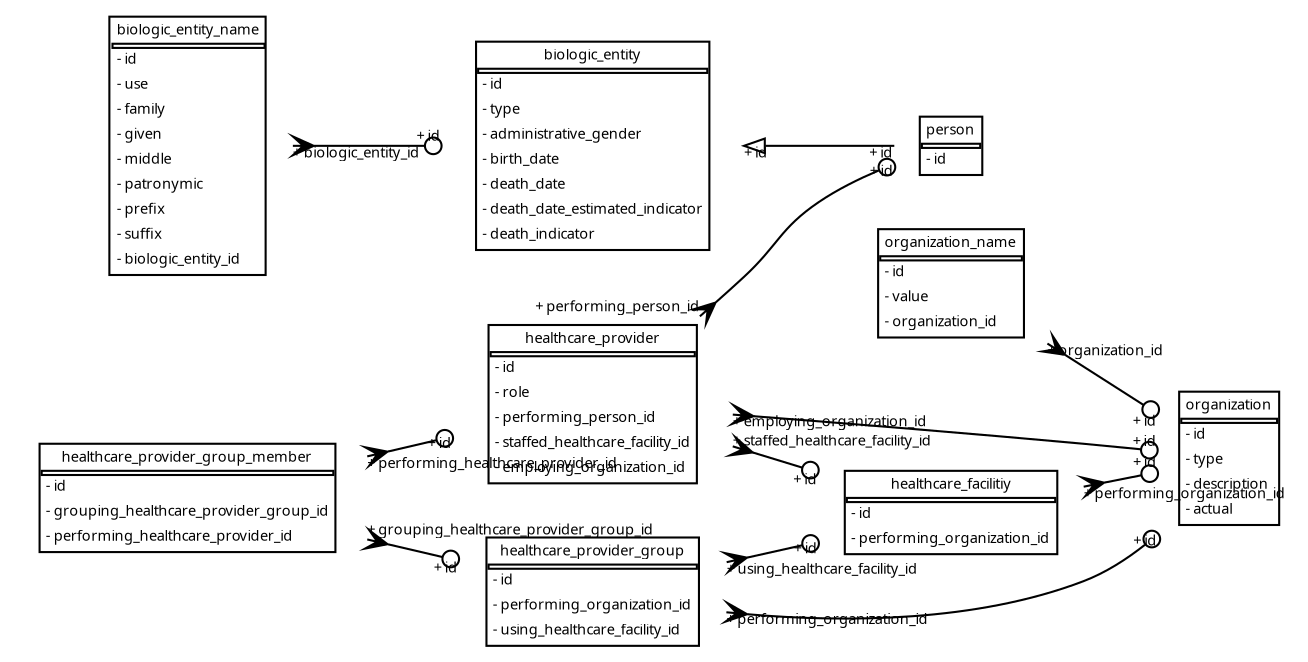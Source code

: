 digraph G {
	graph [bb="0,0,625.17,310",
		concentrate=True,
		mode=ipsep,
		overlap=ipsep,
		prog=dot,
		rankdir=LR,
		sep=0.01
	];
	node [label="\N"];
	biologic_entity_name	[fontname="Bitstream-Vera Sans",
		fontsize=7.0,
		height=1.8333,
		label=<<TABLE BORDER="1" CELLBORDER="0" CELLSPACING="0"><TR><TD ALIGN="CENTER">biologic_entity_name</TD></TR><TR><TD BORDER="1" CELLPADDING="0"></TD></TR><TR><TD ALIGN="LEFT" PORT="id">- id</TD></TR><TR><TD ALIGN="LEFT" PORT="use">- use</TD></TR><TR><TD ALIGN="LEFT" PORT="family">- family</TD></TR><TR><TD ALIGN="LEFT" PORT="given">- given</TD></TR><TR><TD ALIGN="LEFT" PORT="middle">- middle</TD></TR><TR><TD ALIGN="LEFT" PORT="patronymic">- patronymic</TD></TR><TR><TD ALIGN="LEFT" PORT="prefix">- prefix</TD></TR><TR><TD ALIGN="LEFT" PORT="suffix">- suffix</TD></TR><TR><TD ALIGN="LEFT" PORT="biologic_entity_id">- biologic_entity_id</TD></TR></TABLE>>,
		pos="86,244",
		shape=plaintext,
		width=1.4028];
	biologic_entity	[fontname="Bitstream-Vera Sans",
		fontsize=7.0,
		height=1.5,
		label=<<TABLE BORDER="1" CELLBORDER="0" CELLSPACING="0"><TR><TD ALIGN="CENTER">biologic_entity</TD></TR><TR><TD BORDER="1" CELLPADDING="0"></TD></TR><TR><TD ALIGN="LEFT" PORT="id">- id</TD></TR><TR><TD ALIGN="LEFT" PORT="type">- type</TD></TR><TR><TD ALIGN="LEFT" PORT="administrative_gender">- administrative_gender</TD></TR><TR><TD ALIGN="LEFT" PORT="birth_date">- birth_date</TD></TR><TR><TD ALIGN="LEFT" PORT="death_date">- death_date</TD></TR><TR><TD ALIGN="LEFT" PORT="death_date_estimated_indicator">- death_date_estimated_indicator</TD></TR><TR><TD ALIGN="LEFT" PORT="death_indicator">- death_indicator</TD></TR></TABLE>>,
		pos="280.5,244",
		shape=plaintext,
		width=2.0139];
	biologic_entity_name -> biologic_entity	[arrowhead=odot,
		arrowtail=crow,
		dir=both,
		fontname="Bitstream-Vera Sans",
		fontsize=7.0,
		head_lp="199.96,248",
		headlabel="+ id",
		pos="s,136.57,244 e,207.96,244 146.77,244 163.57,244 182.1,244 199.86,244",
		tail_lp="173.07,240",
		taillabel="+ biologic_entity_id"];
	person	[fontname="Bitstream-Vera Sans",
		fontsize=7.0,
		height=0.5,
		label=<<TABLE BORDER="1" CELLBORDER="0" CELLSPACING="0"><TR><TD ALIGN="CENTER">person</TD></TR><TR><TD BORDER="1" CELLPADDING="0"></TD></TR><TR><TD ALIGN="LEFT" PORT="id">- id</TD></TR></TABLE>>,
		pos="452.5,244",
		shape=plaintext,
		width=0.75];
	biologic_entity -> person	[arrowhead=none,
		arrowtail=empty,
		dir=both,
		fontname="Bitstream-Vera Sans",
		fontsize=7.0,
		head_lp="417.26,240",
		headlabel="+ id",
		pos="s,353.1,244 363.36,244 385.79,244 408.51,244 425.26,244",
		tail_lp="361.1,240",
		taillabel="+ id"];
	organization	[fontname="Bitstream-Vera Sans",
		fontsize=7.0,
		height=1,
		label=<<TABLE BORDER="1" CELLBORDER="0" CELLSPACING="0"><TR><TD ALIGN="CENTER">organization</TD></TR><TR><TD BORDER="1" CELLPADDING="0"></TD></TR><TR><TD ALIGN="LEFT" PORT="id">- id</TD></TR><TR><TD ALIGN="LEFT" PORT="type">- type</TD></TR><TR><TD ALIGN="LEFT" PORT="description">- description</TD></TR><TR><TD ALIGN="LEFT" PORT="actual">- actual</TD></TR></TABLE>>,
		pos="586,94",
		shape=plaintext,
		width=0.94444];
	organization_name	[fontname="Bitstream-Vera Sans",
		fontsize=7.0,
		height=0.83333,
		label=<<TABLE BORDER="1" CELLBORDER="0" CELLSPACING="0"><TR><TD ALIGN="CENTER">organization_name</TD></TR><TR><TD BORDER="1" CELLPADDING="0"></TD></TR><TR><TD ALIGN="LEFT" PORT="id">- id</TD></TR><TR><TD ALIGN="LEFT" PORT="value">- value</TD></TR><TR><TD ALIGN="LEFT" PORT="organization_id">- organization_id</TD></TR></TABLE>>,
		pos="452.5,178",
		shape=plaintext,
		width=1.2778];
	organization_name -> organization	[arrowhead=odot,
		arrowtail=crow,
		dir=both,
		fontname="Bitstream-Vera Sans",
		fontsize=7.0,
		head_lp="543.71,111.27",
		headlabel="+ id",
		pos="s,498.75,149.09 e,551.71,115.27 507.46,143.53 519.99,135.53 533.11,127.15 544.92,119.6",
		tail_lp="531.25,145.09",
		taillabel="+ organization_id"];
	healthcare_facilitiy	[fontname="Bitstream-Vera Sans",
		fontsize=7.0,
		height=0.66667,
		label=<<TABLE BORDER="1" CELLBORDER="0" CELLSPACING="0"><TR><TD ALIGN="CENTER">healthcare_facilitiy</TD></TR><TR><TD BORDER="1" CELLPADDING="0"></TD></TR><TR><TD ALIGN="LEFT" PORT="id">- id</TD></TR><TR><TD ALIGN="LEFT" PORT="performing_organization_id">- performing_organization_id</TD></TR></TABLE>>,
		pos="452.5,68",
		shape=plaintext,
		width=1.7639];
	healthcare_facilitiy -> organization	[arrowhead=odot,
		arrowtail=crow,
		dir=both,
		fontname="Bitstream-Vera Sans",
		fontsize=7.0,
		head_lp="543.79,91.433",
		headlabel="+ id",
		pos="s,516.17,80.391 e,551.79,87.433 526.26,82.386 532.24,83.569 538.14,84.736 543.77,85.848",
		tail_lp="570.67,76.391",
		taillabel="+ performing_organization_id"];
	healthcare_provider	[fontname="Bitstream-Vera Sans",
		fontsize=7.0,
		height=1.1667,
		label=<<TABLE BORDER="1" CELLBORDER="0" CELLSPACING="0"><TR><TD ALIGN="CENTER">healthcare_provider</TD></TR><TR><TD BORDER="1" CELLPADDING="0"></TD></TR><TR><TD ALIGN="LEFT" PORT="id">- id</TD></TR><TR><TD ALIGN="LEFT" PORT="role">- role</TD></TR><TR><TD ALIGN="LEFT" PORT="performing_person_id">- performing_person_id</TD></TR><TR><TD ALIGN="LEFT" PORT="staffed_healthcare_facility_id">- staffed_healthcare_facility_id</TD></TR><TR><TD ALIGN="LEFT" PORT="employing_organization_id">- employing_organization_id</TD></TR></TABLE>>,
		pos="280.5,120",
		shape=plaintext,
		width=1.8611];
	healthcare_provider -> person	[arrowhead=odot,
		arrowtail=crow,
		dir=both,
		fontname="Bitstream-Vera Sans",
		fontsize=7.0,
		head_lp="417.43,231.28",
		headlabel="+ id",
		pos="s,331.94,162.17 e,425.43,235.28 339.64,168.93 344.2,172.97 348.7,177.03 353,181 369.62,196.36 370.28,204.29 389,217 397.8,222.97 \
408.13,228.08 417.83,232.2",
		tail_lp="287.94,166.17",
		taillabel="+ performing_person_id"];
	healthcare_provider -> organization	[arrowhead=odot,
		arrowtail=crow,
		dir=both,
		fontname="Bitstream-Vera Sans",
		fontsize=7.0,
		head_lp="543.67,101.52",
		headlabel="+ id",
		pos="s,347.74,114.99 e,551.67,97.519 357.9,114.2 403.76,110.63 463.25,105.81 516,101 524.91,100.19 534.45,99.257 543.51,98.346",
		tail_lp="401.24,110.99",
		taillabel="+ employing_organization_id"];
	healthcare_provider -> healthcare_facilitiy	[arrowhead=odot,
		arrowtail=crow,
		dir=both,
		fontname="Bitstream-Vera Sans",
		fontsize=7.0,
		head_lp="380.81,83.177",
		headlabel="+ id",
		pos="s,347.71,99.747 e,388.81,87.177 357.31,96.811 365.21,94.396 373.21,91.948 381.04,89.552",
		tail_lp="405.21,101.75",
		taillabel="+ staffed_healthcare_facility_id"];
	healthcare_provider_group	[fontname="Bitstream-Vera Sans",
		fontsize=7.0,
		height=0.83333,
		label=<<TABLE BORDER="1" CELLBORDER="0" CELLSPACING="0"><TR><TD ALIGN="CENTER">healthcare_provider_group</TD></TR><TR><TD BORDER="1" CELLPADDING="0"></TD></TR><TR><TD ALIGN="LEFT" PORT="id">- id</TD></TR><TR><TD ALIGN="LEFT" PORT="performing_organization_id">- performing_organization_id</TD></TR><TR><TD ALIGN="LEFT" PORT="using_healthcare_facility_id">- using_healthcare_facility_id</TD></TR></TABLE>>,
		pos="280.5,30",
		shape=plaintext,
		width=1.7778];
	healthcare_provider_group -> organization	[arrowhead=odot,
		arrowtail=crow,
		dir=both,
		fontname="Bitstream-Vera Sans",
		fontsize=7.0,
		head_lp="543.95,53.817",
		headlabel="+ id",
		pos="s,344.66,20.111 e,551.95,57.817 354.87,19.152 402.37,15.091 464.69,15.43 516,35 526.55,39.023 536.59,45.412 545.59,52.529",
		tail_lp="399.16,16.111",
		taillabel="+ performing_organization_id"];
	healthcare_provider_group -> healthcare_facilitiy	[arrowhead=odot,
		arrowtail=crow,
		dir=both,
		fontname="Bitstream-Vera Sans",
		fontsize=7.0,
		head_lp="380.99,50.028",
		headlabel="+ id",
		pos="s,344.8,44.15 e,388.99,54.028 354.74,46.37 363.47,48.323 372.38,50.314 381.08,52.258",
		tail_lp="399.8,40.15",
		taillabel="+ using_healthcare_facility_id"];
	healthcare_provider_group_member	[fontname="Bitstream-Vera Sans",
		fontsize=7.0,
		height=0.83333,
		label=<<TABLE BORDER="1" CELLBORDER="0" CELLSPACING="0"><TR><TD ALIGN="CENTER">healthcare_provider_group_member</TD></TR><TR><TD BORDER="1" CELLPADDING="0"></TD></TR><TR><TD ALIGN="LEFT" PORT="id">- id</TD></TR><TR><TD ALIGN="LEFT" PORT="grouping_healthcare_provider_group_id">- grouping_healthcare_provider_group_id</TD></TR><TR><TD ALIGN="LEFT" PORT="performing_healthcare_provider_id">- performing_healthcare_provider_id</TD></TR></TABLE>>,
		pos="86,75",
		shape=plaintext,
		width=2.3889];
	healthcare_provider_group_member -> healthcare_provider	[arrowhead=odot,
		arrowtail=crow,
		dir=both,
		fontname="Bitstream-Vera Sans",
		fontsize=7.0,
		head_lp="205.37,100.54",
		headlabel="+ id",
		pos="s,172.27,94.934 e,213.37,104.54 182.32,97.283 190.03,99.086 197.75,100.89 205.28,102.65",
		tail_lp="240.27,90.934",
		taillabel="+ performing_healthcare_provider_id"];
	healthcare_provider_group_member -> healthcare_provider_group	[arrowhead=odot,
		arrowtail=crow,
		dir=both,
		fontname="Bitstream-Vera Sans",
		fontsize=7.0,
		head_lp="208.25,40.785",
		headlabel="+ id",
		pos="s,172.27,55.066 e,216.25,44.785 182.36,52.708 191.07,50.671 199.8,48.631 208.25,46.656",
		tail_lp="249.27,59.066",
		taillabel="+ grouping_healthcare_provider_group_id"];
}

